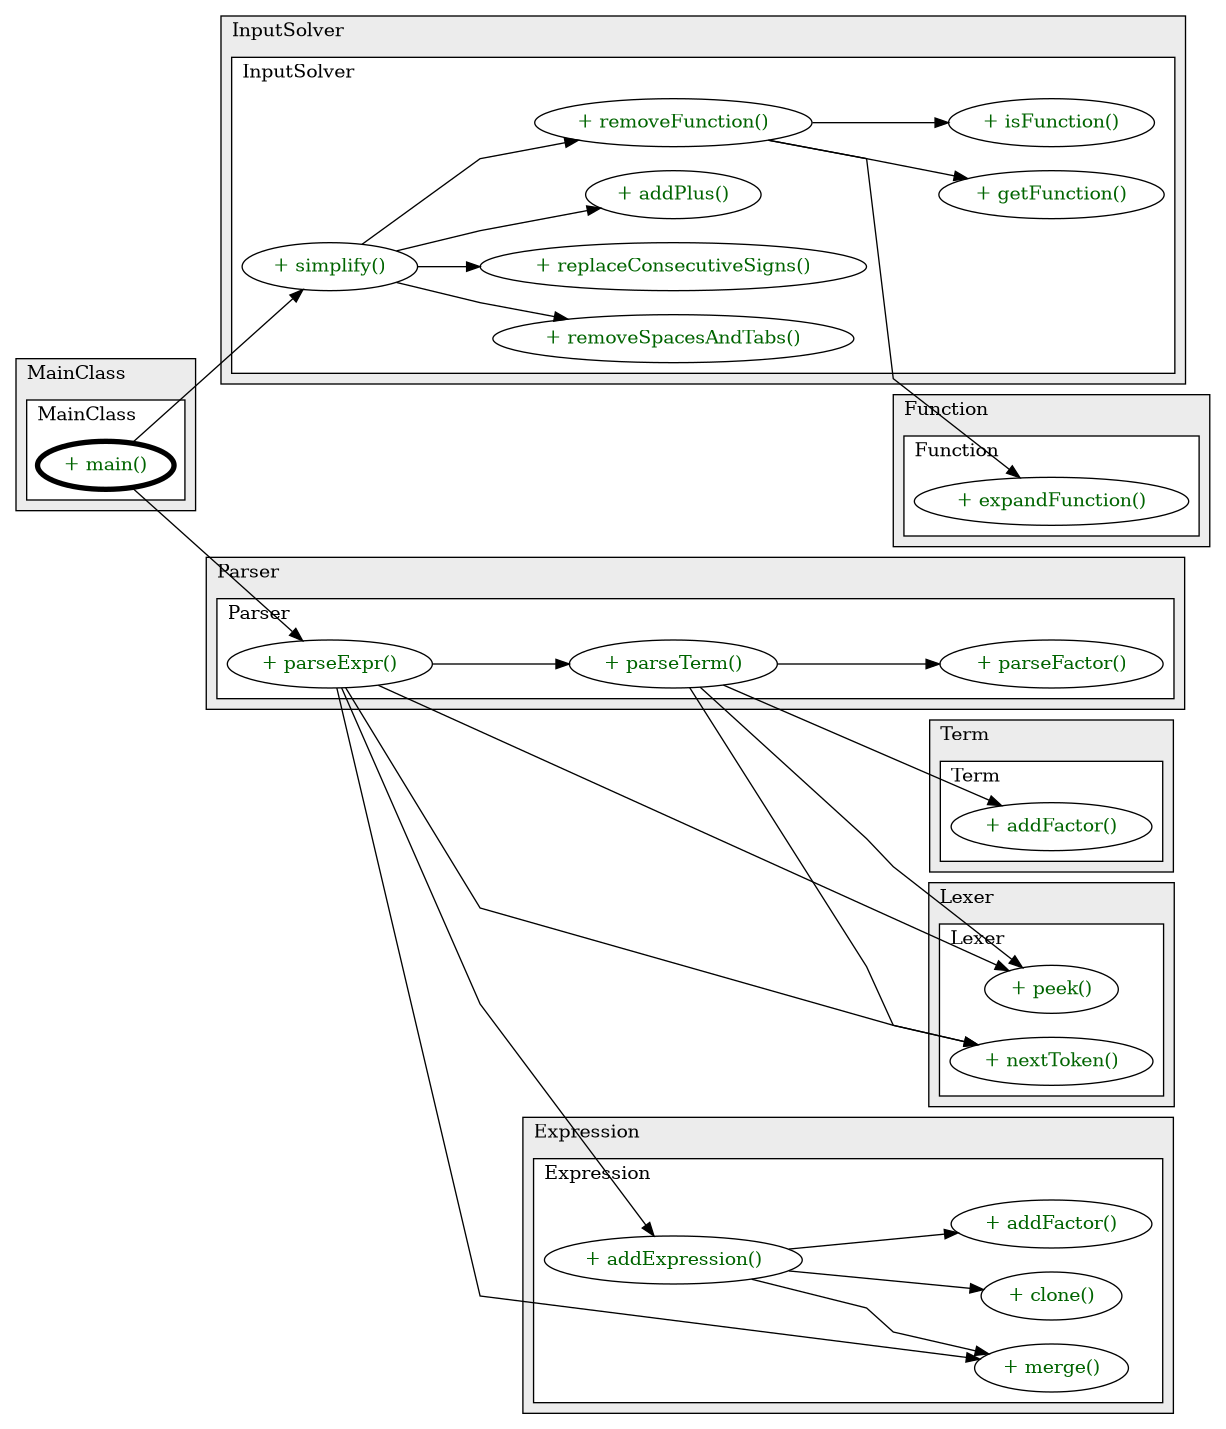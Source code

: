 @startuml

/' diagram meta data start
config=CallConfiguration;
{
  "rootMethod": "MainClass#main(String[])",
  "projectClassification": {
    "searchMode": "OpenProject", // OpenProject, AllProjects
    "includedProjects": "",
    "pathEndKeywords": "*.impl",
    "isClientPath": "",
    "isClientName": "",
    "isTestPath": "",
    "isTestName": "",
    "isMappingPath": "",
    "isMappingName": "",
    "isDataAccessPath": "",
    "isDataAccessName": "",
    "isDataStructurePath": "",
    "isDataStructureName": "",
    "isInterfaceStructuresPath": "",
    "isInterfaceStructuresName": "",
    "isEntryPointPath": "",
    "isEntryPointName": "",
    "treatFinalFieldsAsMandatory": false
  },
  "graphRestriction": {
    "classPackageExcludeFilter": "",
    "classPackageIncludeFilter": "",
    "classNameExcludeFilter": "",
    "classNameIncludeFilter": "",
    "methodNameExcludeFilter": "",
    "methodNameIncludeFilter": "",
    "removeByInheritance": "", // inheritance/annotation based filtering is done in a second step
    "removeByAnnotation": "",
    "removeByClassPackage": "", // cleanup the graph after inheritance/annotation based filtering is done
    "removeByClassName": "",
    "cutMappings": false,
    "cutEnum": true,
    "cutTests": true,
    "cutClient": true,
    "cutDataAccess": true,
    "cutInterfaceStructures": true,
    "cutDataStructures": true,
    "cutGetterAndSetter": true,
    "cutConstructors": true
  },
  "graphTraversal": {
    "forwardDepth": 3,
    "backwardDepth": 3,
    "classPackageExcludeFilter": "",
    "classPackageIncludeFilter": "",
    "classNameExcludeFilter": "",
    "classNameIncludeFilter": "",
    "methodNameExcludeFilter": "",
    "methodNameIncludeFilter": "",
    "hideMappings": false,
    "hideDataStructures": false,
    "hidePrivateMethods": true,
    "hideInterfaceCalls": true, // indirection: implementation -> interface (is hidden) -> implementation
    "onlyShowApplicationEntryPoints": false, // root node is included
    "useMethodCallsForStructureDiagram": "ForwardOnly" // ForwardOnly, BothDirections, No
  },
  "details": {
    "aggregation": "GroupByClass", // ByClass, GroupByClass, None
    "showMethodParametersTypes": false,
    "showMethodParametersNames": false,
    "showMethodReturnType": false,
    "showPackageLevels": 2,
    "showCallOrder": false,
    "edgeMode": "MethodsOnly", // TypesOnly, MethodsOnly, TypesAndMethods, MethodsAndDirectTypeUsage
    "showDetailedClassStructure": false
  },
  "rootClass": "MainClass",
  "extensionCallbackMethod": "" // qualified.class.name#methodName - signature: public static String method(String)
}
diagram meta data end '/



digraph g {
    rankdir="LR"
    splines=polyline
    

'nodes 
subgraph cluster_1357106269 { 
   	label=InputSolver
	labeljust=l
	fillcolor="#ececec"
	style=filled
   
   subgraph cluster_704992180 { 
   	label=InputSolver
	labeljust=l
	fillcolor=white
	style=filled
   
   InputSolver1357106269XXXaddPlus1808118735[
	label="+ addPlus()"
	style=filled
	fillcolor=white
	tooltip="InputSolver

null"
	fontcolor=darkgreen
];

InputSolver1357106269XXXgetFunction3052374[
	label="+ getFunction()"
	style=filled
	fillcolor=white
	tooltip="InputSolver

null"
	fontcolor=darkgreen
];

InputSolver1357106269XXXisFunction3052374[
	label="+ isFunction()"
	style=filled
	fillcolor=white
	tooltip="InputSolver

null"
	fontcolor=darkgreen
];

InputSolver1357106269XXXremoveFunction1808118735[
	label="+ removeFunction()"
	style=filled
	fillcolor=white
	tooltip="InputSolver

null"
	fontcolor=darkgreen
];

InputSolver1357106269XXXremoveSpacesAndTabs1808118735[
	label="+ removeSpacesAndTabs()"
	style=filled
	fillcolor=white
	tooltip="InputSolver

null"
	fontcolor=darkgreen
];

InputSolver1357106269XXXreplaceConsecutiveSigns1808118735[
	label="+ replaceConsecutiveSigns()"
	style=filled
	fillcolor=white
	tooltip="InputSolver

null"
	fontcolor=darkgreen
];

InputSolver1357106269XXXsimplify1808118735[
	label="+ simplify()"
	style=filled
	fillcolor=white
	tooltip="InputSolver

null"
	fontcolor=darkgreen
];
} 
} 

subgraph cluster_1445582840 { 
   	label=Function
	labeljust=l
	fillcolor="#ececec"
	style=filled
   
   subgraph cluster_678205138 { 
   	label=Function
	labeljust=l
	fillcolor=white
	style=filled
   
   Function1445582840XXXexpandFunction1029870905[
	label="+ expandFunction()"
	style=filled
	fillcolor=white
	tooltip="Function

null"
	fontcolor=darkgreen
];
} 
} 

subgraph cluster_1726840607 { 
   	label=MainClass
	labeljust=l
	fillcolor="#ececec"
	style=filled
   
   subgraph cluster_724317968 { 
   	label=MainClass
	labeljust=l
	fillcolor=white
	style=filled
   
   MainClass1726840607XXXmain1859653459[
	label="+ main()"
	style=filled
	fillcolor=white
	tooltip="MainClass

null"
	penwidth=4
	fontcolor=darkgreen
];
} 
} 

subgraph cluster_1911543745 { 
   	label=Parser
	labeljust=l
	fillcolor="#ececec"
	style=filled
   
   subgraph cluster_1321971918 { 
   	label=Parser
	labeljust=l
	fillcolor=white
	style=filled
   
   Parser1911543745XXXparseExpr0[
	label="+ parseExpr()"
	style=filled
	fillcolor=white
	tooltip="Parser

null"
	fontcolor=darkgreen
];

Parser1911543745XXXparseFactor0[
	label="+ parseFactor()"
	style=filled
	fillcolor=white
	tooltip="Parser

null"
	fontcolor=darkgreen
];

Parser1911543745XXXparseTerm104431[
	label="+ parseTerm()"
	style=filled
	fillcolor=white
	tooltip="Parser

null"
	fontcolor=darkgreen
];
} 
} 

subgraph cluster_198012600 { 
   	label=Expression
	labeljust=l
	fillcolor="#ececec"
	style=filled
   
   subgraph cluster_733363118 { 
   	label=Expression
	labeljust=l
	fillcolor=white
	style=filled
   
   Expression198012600XXXaddExpression198012600[
	label="+ addExpression()"
	style=filled
	fillcolor=white
	tooltip="Expression

null"
	fontcolor=darkgreen
];

Expression198012600XXXaddFactor2096686447[
	label="+ addFactor()"
	style=filled
	fillcolor=white
	tooltip="Expression

null"
	fontcolor=darkgreen
];

Expression198012600XXXclone0[
	label="+ clone()"
	style=filled
	fillcolor=white
	tooltip="Expression

null"
	fontcolor=darkgreen
];

Expression198012600XXXmerge0[
	label="+ merge()"
	style=filled
	fillcolor=white
	tooltip="Expression

null"
	fontcolor=darkgreen
];
} 
} 

subgraph cluster_2603148 { 
   	label=Term
	labeljust=l
	fillcolor="#ececec"
	style=filled
   
   subgraph cluster_310267730 { 
   	label=Term
	labeljust=l
	fillcolor=white
	style=filled
   
   Term2603148XXXaddFactor2096686447[
	label="+ addFactor()"
	style=filled
	fillcolor=white
	tooltip="Term

null"
	fontcolor=darkgreen
];
} 
} 

subgraph cluster_73315052 { 
   	label=Lexer
	labeljust=l
	fillcolor="#ececec"
	style=filled
   
   subgraph cluster_231902870 { 
   	label=Lexer
	labeljust=l
	fillcolor=white
	style=filled
   
   Lexer73315052XXXnextToken0[
	label="+ nextToken()"
	style=filled
	fillcolor=white
	tooltip="Lexer

null"
	fontcolor=darkgreen
];

Lexer73315052XXXpeek0[
	label="+ peek()"
	style=filled
	fillcolor=white
	tooltip="Lexer

null"
	fontcolor=darkgreen
];
} 
} 

'edges    
Expression198012600XXXaddExpression198012600 -> Expression198012600XXXaddFactor2096686447;
Expression198012600XXXaddExpression198012600 -> Expression198012600XXXclone0;
Expression198012600XXXaddExpression198012600 -> Expression198012600XXXmerge0;
InputSolver1357106269XXXremoveFunction1808118735 -> Function1445582840XXXexpandFunction1029870905;
InputSolver1357106269XXXremoveFunction1808118735 -> InputSolver1357106269XXXgetFunction3052374;
InputSolver1357106269XXXremoveFunction1808118735 -> InputSolver1357106269XXXisFunction3052374;
InputSolver1357106269XXXsimplify1808118735 -> InputSolver1357106269XXXaddPlus1808118735;
InputSolver1357106269XXXsimplify1808118735 -> InputSolver1357106269XXXremoveFunction1808118735;
InputSolver1357106269XXXsimplify1808118735 -> InputSolver1357106269XXXremoveSpacesAndTabs1808118735;
InputSolver1357106269XXXsimplify1808118735 -> InputSolver1357106269XXXreplaceConsecutiveSigns1808118735;
MainClass1726840607XXXmain1859653459 -> InputSolver1357106269XXXsimplify1808118735;
MainClass1726840607XXXmain1859653459 -> Parser1911543745XXXparseExpr0;
Parser1911543745XXXparseExpr0 -> Expression198012600XXXaddExpression198012600;
Parser1911543745XXXparseExpr0 -> Expression198012600XXXmerge0;
Parser1911543745XXXparseExpr0 -> Lexer73315052XXXnextToken0;
Parser1911543745XXXparseExpr0 -> Lexer73315052XXXpeek0;
Parser1911543745XXXparseExpr0 -> Parser1911543745XXXparseTerm104431;
Parser1911543745XXXparseTerm104431 -> Lexer73315052XXXnextToken0;
Parser1911543745XXXparseTerm104431 -> Lexer73315052XXXpeek0;
Parser1911543745XXXparseTerm104431 -> Parser1911543745XXXparseFactor0;
Parser1911543745XXXparseTerm104431 -> Term2603148XXXaddFactor2096686447;
    
}
@enduml